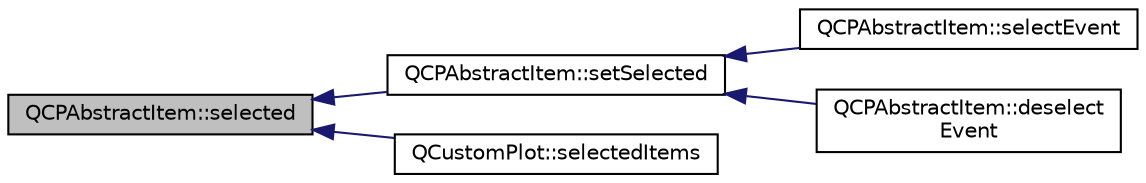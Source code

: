 digraph "QCPAbstractItem::selected"
{
  edge [fontname="Helvetica",fontsize="10",labelfontname="Helvetica",labelfontsize="10"];
  node [fontname="Helvetica",fontsize="10",shape=record];
  rankdir="LR";
  Node147 [label="QCPAbstractItem::selected",height=0.2,width=0.4,color="black", fillcolor="grey75", style="filled", fontcolor="black"];
  Node147 -> Node148 [dir="back",color="midnightblue",fontsize="10",style="solid",fontname="Helvetica"];
  Node148 [label="QCPAbstractItem::setSelected",height=0.2,width=0.4,color="black", fillcolor="white", style="filled",URL="$da/d6a/class_q_c_p_abstract_item.html#a203de94ad586cc44d16c9565f49d3378"];
  Node148 -> Node149 [dir="back",color="midnightblue",fontsize="10",style="solid",fontname="Helvetica"];
  Node149 [label="QCPAbstractItem::selectEvent",height=0.2,width=0.4,color="black", fillcolor="white", style="filled",URL="$da/d6a/class_q_c_p_abstract_item.html#aaf92af7b9893712959a6c073d334d88d"];
  Node148 -> Node150 [dir="back",color="midnightblue",fontsize="10",style="solid",fontname="Helvetica"];
  Node150 [label="QCPAbstractItem::deselect\lEvent",height=0.2,width=0.4,color="black", fillcolor="white", style="filled",URL="$da/d6a/class_q_c_p_abstract_item.html#a91f090d6763cfedb0749219c63788ae9"];
  Node147 -> Node151 [dir="back",color="midnightblue",fontsize="10",style="solid",fontname="Helvetica"];
  Node151 [label="QCustomPlot::selectedItems",height=0.2,width=0.4,color="black", fillcolor="white", style="filled",URL="$dd/d9b/class_q_custom_plot.html#afda487bcf2d6cf1a57173d82495e29ba"];
}

